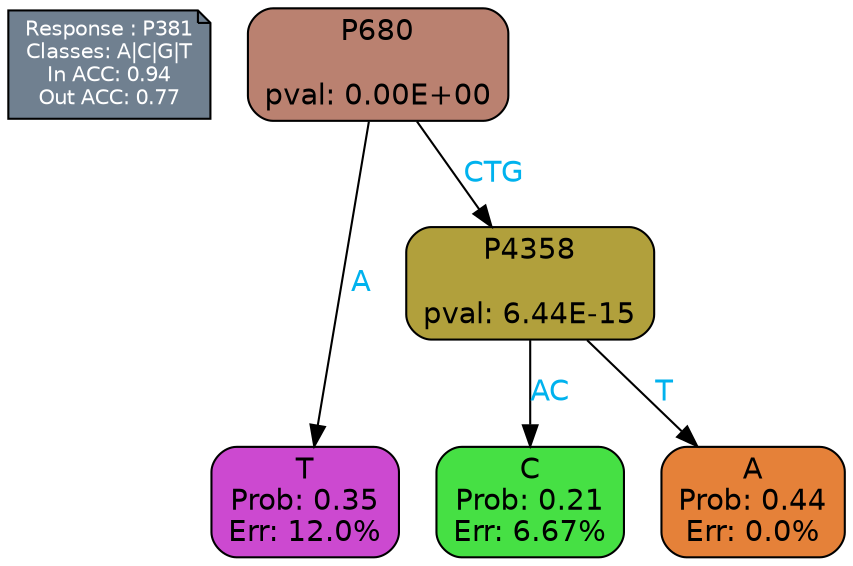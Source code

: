 digraph Tree {
node [shape=box, style="filled, rounded", color="black", fontname=helvetica] ;
graph [ranksep=equally, splines=polylines, bgcolor=transparent, dpi=600] ;
edge [fontname=helvetica] ;
LEGEND [label="Response : P381
Classes: A|C|G|T
In ACC: 0.94
Out ACC: 0.77
",shape=note,align=left,style=filled,fillcolor="slategray",fontcolor="white",fontsize=10];1 [label="P680

pval: 0.00E+00", fillcolor="#ba8170"] ;
2 [label="T
Prob: 0.35
Err: 12.0%", fillcolor="#cc49d0"] ;
3 [label="P4358

pval: 6.44E-15", fillcolor="#b1a03c"] ;
4 [label="C
Prob: 0.21
Err: 6.67%", fillcolor="#46e044"] ;
5 [label="A
Prob: 0.44
Err: 0.0%", fillcolor="#e58139"] ;
1 -> 2 [label="A",fontcolor=deepskyblue2] ;
1 -> 3 [label="CTG",fontcolor=deepskyblue2] ;
3 -> 4 [label="AC",fontcolor=deepskyblue2] ;
3 -> 5 [label="T",fontcolor=deepskyblue2] ;
{rank = same; 2;4;5;}{rank = same; LEGEND;1;}}